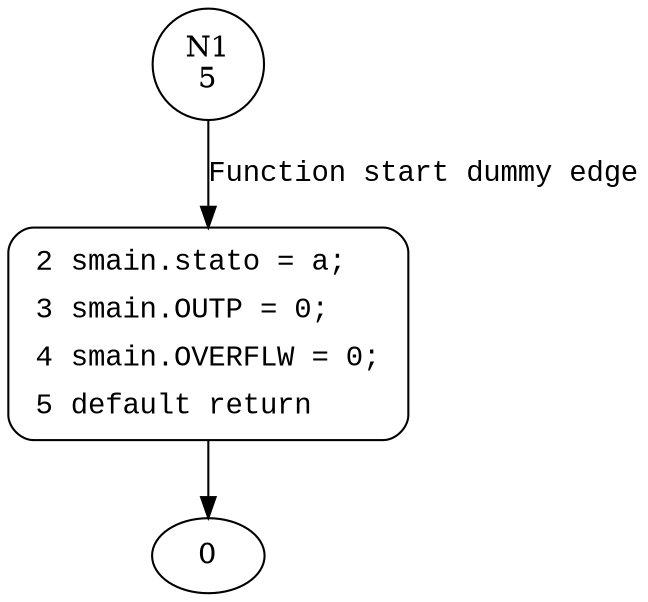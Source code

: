 digraph initial {
1 [shape="circle" label="N1\n5"]
2 [shape="circle" label="N2\n4"]
2 [style="filled,bold" penwidth="1" fillcolor="white" fontname="Courier New" shape="Mrecord" label=<<table border="0" cellborder="0" cellpadding="3" bgcolor="white"><tr><td align="right">2</td><td align="left">smain.stato = a;</td></tr><tr><td align="right">3</td><td align="left">smain.OUTP = 0;</td></tr><tr><td align="right">4</td><td align="left">smain.OVERFLW = 0;</td></tr><tr><td align="right">5</td><td align="left">default return</td></tr></table>>]
2 -> 0[label=""]
1 -> 2 [label="Function start dummy edge" fontname="Courier New"]
}